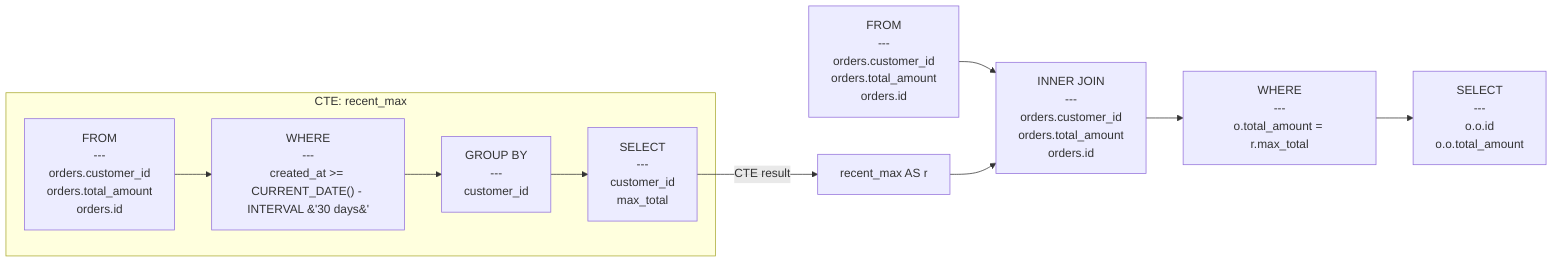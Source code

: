 flowchart LR
    subgraph cte_recent_max [CTE: recent_max]
        direction TB
        node_3["SELECT<br/>---<br/>customer_id<br/>max_total"]
        node_2["GROUP BY<br/>---<br/>customer_id"]
        node_1["WHERE<br/>---<br/>created_at &gt;= CURRENT_DATE() - INTERVAL &#39;30 days&#39;"]
        node_0["FROM<br/>---<br/>orders.customer_id<br/>orders.total_amount<br/>orders.id"]
        node_0 --> node_1
        node_1 --> node_2
        node_2 --> node_3
    end

    node_5["FROM<br/>---<br/>orders.customer_id<br/>orders.total_amount<br/>orders.id"]
    node_6[recent_max AS r]
    node_7["INNER JOIN<br/>---<br/>orders.customer_id<br/>orders.total_amount<br/>orders.id"]
    node_8["WHERE<br/>---<br/>o.total_amount = r.max_total"]
    node_9["SELECT<br/>---<br/>o.o.id<br/>o.o.total_amount"]
    node_3 -->|CTE result| node_6
    node_5 --> node_7
    node_6 --> node_7
    node_7 --> node_8
    node_8 --> node_9